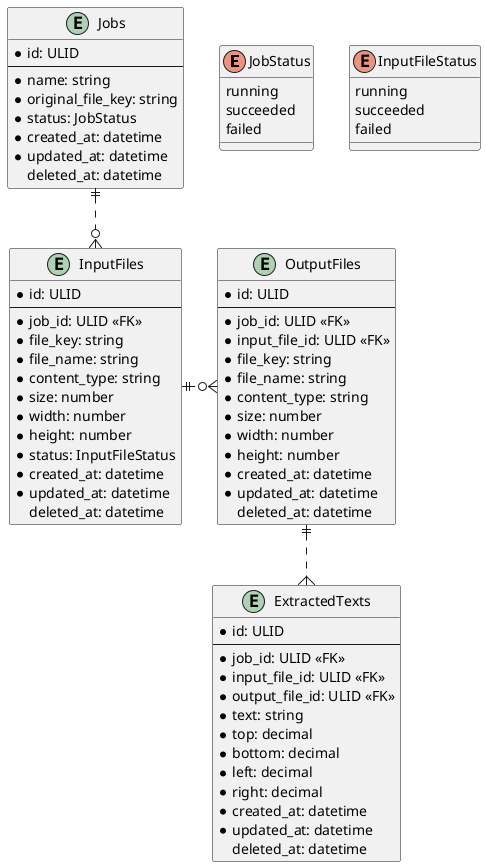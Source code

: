 @startuml

enum JobStatus {
  running
  succeeded
  failed
}

enum InputFileStatus {
  running
  succeeded
  failed
}

entity Jobs {
  * id: ULID
  --
  * name: string
  * original_file_key: string
  * status: JobStatus
  * created_at: datetime
  * updated_at: datetime
    deleted_at: datetime
}

entity InputFiles {
  * id: ULID
  --
  * job_id: ULID <<FK>>
  * file_key: string
  * file_name: string
  * content_type: string
  * size: number
  * width: number
  * height: number
  * status: InputFileStatus
  * created_at: datetime
  * updated_at: datetime
    deleted_at: datetime
}

entity OutputFiles {
  * id: ULID
  --
  * job_id: ULID <<FK>>
  * input_file_id: ULID <<FK>>
  * file_key: string
  * file_name: string
  * content_type: string
  * size: number
  * width: number
  * height: number
  * created_at: datetime
  * updated_at: datetime
    deleted_at: datetime
}

entity ExtractedTexts {
  * id: ULID
  --
  * job_id: ULID <<FK>>
  * input_file_id: ULID <<FK>>
  * output_file_id: ULID <<FK>>
  * text: string
  * top: decimal
  * bottom: decimal
  * left: decimal
  * right: decimal
  * created_at: datetime
  * updated_at: datetime
    deleted_at: datetime
}

Jobs ||..o{ InputFiles
InputFiles ||..ro{ OutputFiles
OutputFiles ||..do{ ExtractedTexts

@enduml
